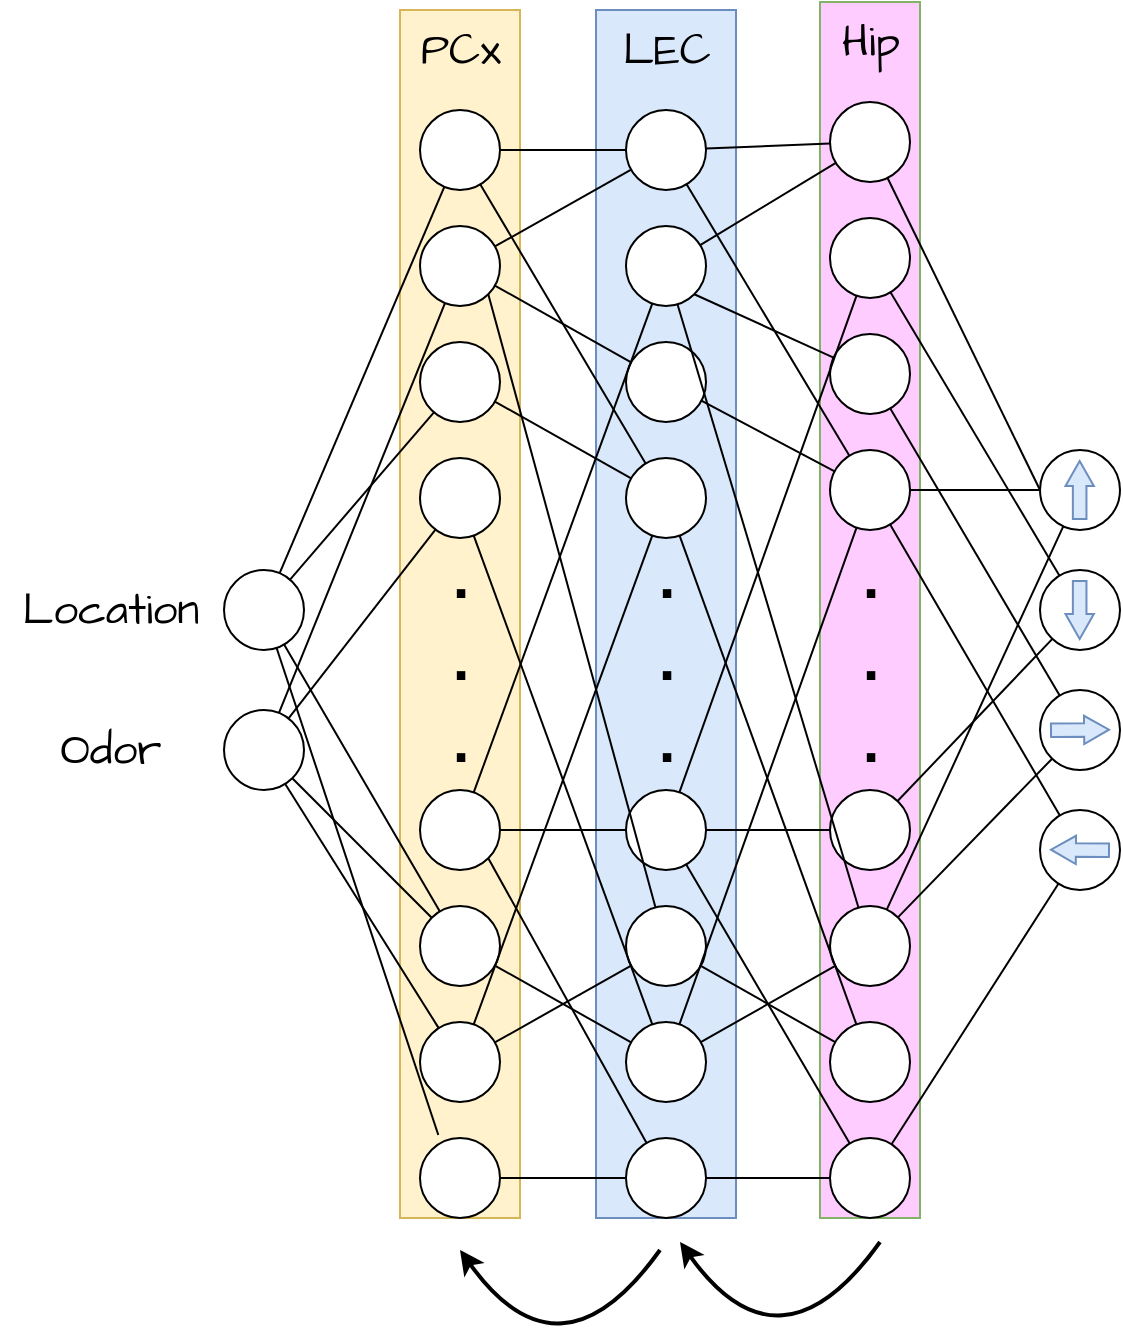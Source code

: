 <mxfile version="23.0.2" type="device" pages="2">
  <diagram name="fully-connected" id="OyYYwfIQW-hLlGzN4EIT">
    <mxGraphModel dx="1434" dy="839" grid="1" gridSize="10" guides="1" tooltips="1" connect="1" arrows="1" fold="1" page="1" pageScale="1" pageWidth="583" pageHeight="827" math="0" shadow="0">
      <root>
        <mxCell id="0" />
        <mxCell id="1" parent="0" />
        <mxCell id="1TGieU-8a1iTlZvp9suH-83" value="" style="group;fillColor=#FFCCFF;strokeColor=#82b366;" parent="1" vertex="1" connectable="0">
          <mxGeometry x="410" width="50" height="608" as="geometry" />
        </mxCell>
        <mxCell id="1TGieU-8a1iTlZvp9suH-34" value="" style="ellipse;whiteSpace=wrap;html=1;aspect=fixed;" parent="1TGieU-8a1iTlZvp9suH-83" vertex="1">
          <mxGeometry x="5" y="50" width="40" height="40" as="geometry" />
        </mxCell>
        <mxCell id="1TGieU-8a1iTlZvp9suH-35" value="" style="ellipse;whiteSpace=wrap;html=1;aspect=fixed;" parent="1TGieU-8a1iTlZvp9suH-83" vertex="1">
          <mxGeometry x="5" y="108" width="40" height="40" as="geometry" />
        </mxCell>
        <mxCell id="1TGieU-8a1iTlZvp9suH-36" value="" style="ellipse;whiteSpace=wrap;html=1;aspect=fixed;" parent="1TGieU-8a1iTlZvp9suH-83" vertex="1">
          <mxGeometry x="5" y="166" width="40" height="40" as="geometry" />
        </mxCell>
        <mxCell id="1TGieU-8a1iTlZvp9suH-37" value="" style="ellipse;whiteSpace=wrap;html=1;aspect=fixed;" parent="1TGieU-8a1iTlZvp9suH-83" vertex="1">
          <mxGeometry x="5" y="224" width="40" height="40" as="geometry" />
        </mxCell>
        <mxCell id="1TGieU-8a1iTlZvp9suH-38" value="&lt;font face=&quot;Architects Daughter&quot; data-font-src=&quot;https://fonts.googleapis.com/css?family=Architects+Daughter&quot; style=&quot;font-size: 22px;&quot;&gt;Hip&lt;/font&gt;" style="text;html=1;align=center;verticalAlign=middle;resizable=0;points=[];autosize=1;strokeColor=none;fillColor=none;fontSize=21;" parent="1TGieU-8a1iTlZvp9suH-83" vertex="1">
          <mxGeometry width="50" height="40" as="geometry" />
        </mxCell>
        <mxCell id="1TGieU-8a1iTlZvp9suH-73" value="" style="ellipse;whiteSpace=wrap;html=1;aspect=fixed;" parent="1TGieU-8a1iTlZvp9suH-83" vertex="1">
          <mxGeometry x="5" y="394" width="40" height="40" as="geometry" />
        </mxCell>
        <mxCell id="1TGieU-8a1iTlZvp9suH-74" value="" style="ellipse;whiteSpace=wrap;html=1;aspect=fixed;" parent="1TGieU-8a1iTlZvp9suH-83" vertex="1">
          <mxGeometry x="5" y="452" width="40" height="40" as="geometry" />
        </mxCell>
        <mxCell id="1TGieU-8a1iTlZvp9suH-75" value="" style="ellipse;whiteSpace=wrap;html=1;aspect=fixed;" parent="1TGieU-8a1iTlZvp9suH-83" vertex="1">
          <mxGeometry x="5" y="510" width="40" height="40" as="geometry" />
        </mxCell>
        <mxCell id="1TGieU-8a1iTlZvp9suH-76" value="" style="ellipse;whiteSpace=wrap;html=1;aspect=fixed;" parent="1TGieU-8a1iTlZvp9suH-83" vertex="1">
          <mxGeometry x="5" y="568" width="40" height="40" as="geometry" />
        </mxCell>
        <mxCell id="1TGieU-8a1iTlZvp9suH-77" value="" style="group" parent="1TGieU-8a1iTlZvp9suH-83" vertex="1" connectable="0">
          <mxGeometry x="10" y="262" width="30" height="132" as="geometry" />
        </mxCell>
        <mxCell id="1TGieU-8a1iTlZvp9suH-78" value="&lt;font style=&quot;font-size: 30px;&quot;&gt;&lt;b&gt;.&lt;/b&gt;&lt;/font&gt;" style="text;html=1;align=center;verticalAlign=middle;resizable=0;points=[];autosize=1;strokeColor=none;fillColor=none;" parent="1TGieU-8a1iTlZvp9suH-77" vertex="1">
          <mxGeometry width="30" height="50" as="geometry" />
        </mxCell>
        <mxCell id="1TGieU-8a1iTlZvp9suH-79" value="&lt;font style=&quot;font-size: 30px;&quot;&gt;&lt;b&gt;.&lt;/b&gt;&lt;/font&gt;" style="text;html=1;align=center;verticalAlign=middle;resizable=0;points=[];autosize=1;strokeColor=none;fillColor=none;" parent="1TGieU-8a1iTlZvp9suH-77" vertex="1">
          <mxGeometry y="41" width="30" height="50" as="geometry" />
        </mxCell>
        <mxCell id="1TGieU-8a1iTlZvp9suH-80" value="&lt;font style=&quot;font-size: 30px;&quot;&gt;&lt;b&gt;.&lt;/b&gt;&lt;/font&gt;" style="text;html=1;align=center;verticalAlign=middle;resizable=0;points=[];autosize=1;strokeColor=none;fillColor=none;" parent="1TGieU-8a1iTlZvp9suH-77" vertex="1">
          <mxGeometry y="82" width="30" height="50" as="geometry" />
        </mxCell>
        <mxCell id="1TGieU-8a1iTlZvp9suH-82" value="" style="group;fillColor=#dae8fc;strokeColor=#6c8ebf;" parent="1" vertex="1" connectable="0">
          <mxGeometry x="298" y="4" width="70" height="604" as="geometry" />
        </mxCell>
        <mxCell id="1TGieU-8a1iTlZvp9suH-29" value="" style="ellipse;whiteSpace=wrap;html=1;aspect=fixed;" parent="1TGieU-8a1iTlZvp9suH-82" vertex="1">
          <mxGeometry x="15" y="50" width="40" height="40" as="geometry" />
        </mxCell>
        <mxCell id="1TGieU-8a1iTlZvp9suH-30" value="" style="ellipse;whiteSpace=wrap;html=1;aspect=fixed;" parent="1TGieU-8a1iTlZvp9suH-82" vertex="1">
          <mxGeometry x="15" y="108" width="40" height="40" as="geometry" />
        </mxCell>
        <mxCell id="1TGieU-8a1iTlZvp9suH-31" value="" style="ellipse;whiteSpace=wrap;html=1;aspect=fixed;" parent="1TGieU-8a1iTlZvp9suH-82" vertex="1">
          <mxGeometry x="15" y="166" width="40" height="40" as="geometry" />
        </mxCell>
        <mxCell id="1TGieU-8a1iTlZvp9suH-32" value="" style="ellipse;whiteSpace=wrap;html=1;aspect=fixed;" parent="1TGieU-8a1iTlZvp9suH-82" vertex="1">
          <mxGeometry x="15" y="224" width="40" height="40" as="geometry" />
        </mxCell>
        <mxCell id="1TGieU-8a1iTlZvp9suH-33" value="&lt;font face=&quot;Architects Daughter&quot; data-font-src=&quot;https://fonts.googleapis.com/css?family=Architects+Daughter&quot; style=&quot;font-size: 22px;&quot;&gt;LEC&lt;/font&gt;" style="text;html=1;align=center;verticalAlign=middle;resizable=0;points=[];autosize=1;strokeColor=none;fillColor=none;fontSize=21;" parent="1TGieU-8a1iTlZvp9suH-82" vertex="1">
          <mxGeometry width="70" height="40" as="geometry" />
        </mxCell>
        <mxCell id="1TGieU-8a1iTlZvp9suH-65" value="" style="ellipse;whiteSpace=wrap;html=1;aspect=fixed;" parent="1TGieU-8a1iTlZvp9suH-82" vertex="1">
          <mxGeometry x="15" y="390" width="40" height="40" as="geometry" />
        </mxCell>
        <mxCell id="1TGieU-8a1iTlZvp9suH-66" value="" style="ellipse;whiteSpace=wrap;html=1;aspect=fixed;" parent="1TGieU-8a1iTlZvp9suH-82" vertex="1">
          <mxGeometry x="15" y="448" width="40" height="40" as="geometry" />
        </mxCell>
        <mxCell id="1TGieU-8a1iTlZvp9suH-67" value="" style="ellipse;whiteSpace=wrap;html=1;aspect=fixed;" parent="1TGieU-8a1iTlZvp9suH-82" vertex="1">
          <mxGeometry x="15" y="506" width="40" height="40" as="geometry" />
        </mxCell>
        <mxCell id="1TGieU-8a1iTlZvp9suH-68" value="" style="ellipse;whiteSpace=wrap;html=1;aspect=fixed;" parent="1TGieU-8a1iTlZvp9suH-82" vertex="1">
          <mxGeometry x="15" y="564" width="40" height="40" as="geometry" />
        </mxCell>
        <mxCell id="1TGieU-8a1iTlZvp9suH-69" value="" style="group" parent="1TGieU-8a1iTlZvp9suH-82" vertex="1" connectable="0">
          <mxGeometry x="20" y="258" width="30" height="132" as="geometry" />
        </mxCell>
        <mxCell id="1TGieU-8a1iTlZvp9suH-70" value="&lt;font style=&quot;font-size: 30px;&quot;&gt;&lt;b&gt;.&lt;/b&gt;&lt;/font&gt;" style="text;html=1;align=center;verticalAlign=middle;resizable=0;points=[];autosize=1;strokeColor=none;fillColor=none;" parent="1TGieU-8a1iTlZvp9suH-69" vertex="1">
          <mxGeometry width="30" height="50" as="geometry" />
        </mxCell>
        <mxCell id="1TGieU-8a1iTlZvp9suH-71" value="&lt;font style=&quot;font-size: 30px;&quot;&gt;&lt;b&gt;.&lt;/b&gt;&lt;/font&gt;" style="text;html=1;align=center;verticalAlign=middle;resizable=0;points=[];autosize=1;strokeColor=none;fillColor=none;" parent="1TGieU-8a1iTlZvp9suH-69" vertex="1">
          <mxGeometry y="41" width="30" height="50" as="geometry" />
        </mxCell>
        <mxCell id="1TGieU-8a1iTlZvp9suH-72" value="&lt;font style=&quot;font-size: 30px;&quot;&gt;&lt;b&gt;.&lt;/b&gt;&lt;/font&gt;" style="text;html=1;align=center;verticalAlign=middle;resizable=0;points=[];autosize=1;strokeColor=none;fillColor=none;" parent="1TGieU-8a1iTlZvp9suH-69" vertex="1">
          <mxGeometry y="82" width="30" height="50" as="geometry" />
        </mxCell>
        <mxCell id="1TGieU-8a1iTlZvp9suH-2" value="&lt;font face=&quot;Architects Daughter&quot; data-font-src=&quot;https://fonts.googleapis.com/css?family=Architects+Daughter&quot; style=&quot;font-size: 22px;&quot;&gt;Location&lt;/font&gt;" style="text;html=1;align=center;verticalAlign=middle;resizable=0;points=[];autosize=1;strokeColor=none;fillColor=none;fontSize=21;" parent="1" vertex="1">
          <mxGeometry y="284" width="110" height="40" as="geometry" />
        </mxCell>
        <mxCell id="1TGieU-8a1iTlZvp9suH-11" value="" style="ellipse;whiteSpace=wrap;html=1;aspect=fixed;" parent="1" vertex="1">
          <mxGeometry x="112" y="284" width="40" height="40" as="geometry" />
        </mxCell>
        <mxCell id="1TGieU-8a1iTlZvp9suH-23" value="&lt;font face=&quot;Architects Daughter&quot; data-font-src=&quot;https://fonts.googleapis.com/css?family=Architects+Daughter&quot; style=&quot;font-size: 22px;&quot;&gt;Odor&lt;/font&gt;" style="text;html=1;align=center;verticalAlign=middle;resizable=0;points=[];autosize=1;strokeColor=none;fillColor=none;fontSize=21;" parent="1" vertex="1">
          <mxGeometry x="20" y="354" width="70" height="40" as="geometry" />
        </mxCell>
        <mxCell id="1TGieU-8a1iTlZvp9suH-24" value="" style="ellipse;whiteSpace=wrap;html=1;aspect=fixed;" parent="1" vertex="1">
          <mxGeometry x="112" y="354" width="40" height="40" as="geometry" />
        </mxCell>
        <mxCell id="1TGieU-8a1iTlZvp9suH-81" value="" style="group;fillColor=#fff2cc;strokeColor=#d6b656;" parent="1" vertex="1" connectable="0">
          <mxGeometry x="200" y="4" width="60" height="604" as="geometry" />
        </mxCell>
        <mxCell id="1TGieU-8a1iTlZvp9suH-1" value="" style="ellipse;whiteSpace=wrap;html=1;aspect=fixed;" parent="1TGieU-8a1iTlZvp9suH-81" vertex="1">
          <mxGeometry x="10" y="50" width="40" height="40" as="geometry" />
        </mxCell>
        <mxCell id="1TGieU-8a1iTlZvp9suH-25" value="" style="ellipse;whiteSpace=wrap;html=1;aspect=fixed;" parent="1TGieU-8a1iTlZvp9suH-81" vertex="1">
          <mxGeometry x="10" y="108" width="40" height="40" as="geometry" />
        </mxCell>
        <mxCell id="1TGieU-8a1iTlZvp9suH-26" value="" style="ellipse;whiteSpace=wrap;html=1;aspect=fixed;" parent="1TGieU-8a1iTlZvp9suH-81" vertex="1">
          <mxGeometry x="10" y="166" width="40" height="40" as="geometry" />
        </mxCell>
        <mxCell id="1TGieU-8a1iTlZvp9suH-27" value="" style="ellipse;whiteSpace=wrap;html=1;aspect=fixed;" parent="1TGieU-8a1iTlZvp9suH-81" vertex="1">
          <mxGeometry x="10" y="224" width="40" height="40" as="geometry" />
        </mxCell>
        <mxCell id="1TGieU-8a1iTlZvp9suH-28" value="&lt;font face=&quot;Architects Daughter&quot; data-font-src=&quot;https://fonts.googleapis.com/css?family=Architects+Daughter&quot; style=&quot;font-size: 22px;&quot;&gt;PCx&lt;/font&gt;" style="text;html=1;align=center;verticalAlign=middle;resizable=0;points=[];autosize=1;strokeColor=none;fillColor=none;fontSize=21;" parent="1TGieU-8a1iTlZvp9suH-81" vertex="1">
          <mxGeometry width="60" height="40" as="geometry" />
        </mxCell>
        <mxCell id="1TGieU-8a1iTlZvp9suH-56" value="" style="ellipse;whiteSpace=wrap;html=1;aspect=fixed;" parent="1TGieU-8a1iTlZvp9suH-81" vertex="1">
          <mxGeometry x="10" y="390" width="40" height="40" as="geometry" />
        </mxCell>
        <mxCell id="1TGieU-8a1iTlZvp9suH-57" value="" style="ellipse;whiteSpace=wrap;html=1;aspect=fixed;" parent="1TGieU-8a1iTlZvp9suH-81" vertex="1">
          <mxGeometry x="10" y="448" width="40" height="40" as="geometry" />
        </mxCell>
        <mxCell id="1TGieU-8a1iTlZvp9suH-58" value="" style="ellipse;whiteSpace=wrap;html=1;aspect=fixed;" parent="1TGieU-8a1iTlZvp9suH-81" vertex="1">
          <mxGeometry x="10" y="506" width="40" height="40" as="geometry" />
        </mxCell>
        <mxCell id="1TGieU-8a1iTlZvp9suH-59" value="" style="ellipse;whiteSpace=wrap;html=1;aspect=fixed;" parent="1TGieU-8a1iTlZvp9suH-81" vertex="1">
          <mxGeometry x="10" y="564" width="40" height="40" as="geometry" />
        </mxCell>
        <mxCell id="1TGieU-8a1iTlZvp9suH-63" value="" style="group" parent="1TGieU-8a1iTlZvp9suH-81" vertex="1" connectable="0">
          <mxGeometry x="15" y="258" width="30" height="132" as="geometry" />
        </mxCell>
        <mxCell id="1TGieU-8a1iTlZvp9suH-60" value="&lt;font style=&quot;font-size: 30px;&quot;&gt;&lt;b&gt;.&lt;/b&gt;&lt;/font&gt;" style="text;html=1;align=center;verticalAlign=middle;resizable=0;points=[];autosize=1;strokeColor=none;fillColor=none;" parent="1TGieU-8a1iTlZvp9suH-63" vertex="1">
          <mxGeometry width="30" height="50" as="geometry" />
        </mxCell>
        <mxCell id="1TGieU-8a1iTlZvp9suH-61" value="&lt;font style=&quot;font-size: 30px;&quot;&gt;&lt;b&gt;.&lt;/b&gt;&lt;/font&gt;" style="text;html=1;align=center;verticalAlign=middle;resizable=0;points=[];autosize=1;strokeColor=none;fillColor=none;" parent="1TGieU-8a1iTlZvp9suH-63" vertex="1">
          <mxGeometry y="41" width="30" height="50" as="geometry" />
        </mxCell>
        <mxCell id="1TGieU-8a1iTlZvp9suH-62" value="&lt;font style=&quot;font-size: 30px;&quot;&gt;&lt;b&gt;.&lt;/b&gt;&lt;/font&gt;" style="text;html=1;align=center;verticalAlign=middle;resizable=0;points=[];autosize=1;strokeColor=none;fillColor=none;" parent="1TGieU-8a1iTlZvp9suH-63" vertex="1">
          <mxGeometry y="82" width="30" height="50" as="geometry" />
        </mxCell>
        <mxCell id="1TGieU-8a1iTlZvp9suH-84" value="" style="group" parent="1" vertex="1" connectable="0">
          <mxGeometry x="520" y="224" width="40" height="220" as="geometry" />
        </mxCell>
        <mxCell id="1TGieU-8a1iTlZvp9suH-49" value="" style="group" parent="1TGieU-8a1iTlZvp9suH-84" vertex="1" connectable="0">
          <mxGeometry width="40" height="40" as="geometry" />
        </mxCell>
        <mxCell id="1TGieU-8a1iTlZvp9suH-39" value="" style="ellipse;whiteSpace=wrap;html=1;aspect=fixed;" parent="1TGieU-8a1iTlZvp9suH-49" vertex="1">
          <mxGeometry width="40" height="40" as="geometry" />
        </mxCell>
        <mxCell id="1TGieU-8a1iTlZvp9suH-47" value="" style="shape=flexArrow;endArrow=classic;html=1;rounded=0;fillColor=#dae8fc;strokeColor=#6c8ebf;width=6.8;endSize=3.816;endWidth=6.383;" parent="1TGieU-8a1iTlZvp9suH-49" edge="1">
          <mxGeometry width="50" height="50" relative="1" as="geometry">
            <mxPoint x="19.83" y="35" as="sourcePoint" />
            <mxPoint x="19.83" y="5" as="targetPoint" />
          </mxGeometry>
        </mxCell>
        <mxCell id="1TGieU-8a1iTlZvp9suH-50" value="" style="group" parent="1TGieU-8a1iTlZvp9suH-84" vertex="1" connectable="0">
          <mxGeometry y="60" width="40" height="40" as="geometry" />
        </mxCell>
        <mxCell id="1TGieU-8a1iTlZvp9suH-43" value="" style="ellipse;whiteSpace=wrap;html=1;aspect=fixed;" parent="1TGieU-8a1iTlZvp9suH-50" vertex="1">
          <mxGeometry width="40" height="40" as="geometry" />
        </mxCell>
        <mxCell id="1TGieU-8a1iTlZvp9suH-48" value="" style="shape=flexArrow;endArrow=classic;html=1;rounded=0;fillColor=#dae8fc;strokeColor=#6c8ebf;width=6.8;endSize=3.816;endWidth=6.383;" parent="1TGieU-8a1iTlZvp9suH-50" edge="1">
          <mxGeometry width="50" height="50" relative="1" as="geometry">
            <mxPoint x="19.833" y="5" as="sourcePoint" />
            <mxPoint x="19.833" y="35" as="targetPoint" />
          </mxGeometry>
        </mxCell>
        <mxCell id="1TGieU-8a1iTlZvp9suH-51" value="" style="group" parent="1TGieU-8a1iTlZvp9suH-84" vertex="1" connectable="0">
          <mxGeometry y="120" width="40" height="40" as="geometry" />
        </mxCell>
        <mxCell id="1TGieU-8a1iTlZvp9suH-44" value="" style="ellipse;whiteSpace=wrap;html=1;aspect=fixed;verticalAlign=middle;" parent="1TGieU-8a1iTlZvp9suH-51" vertex="1">
          <mxGeometry width="40" height="40" as="geometry" />
        </mxCell>
        <mxCell id="1TGieU-8a1iTlZvp9suH-46" value="" style="shape=flexArrow;endArrow=classic;html=1;rounded=0;fillColor=#dae8fc;strokeColor=#6c8ebf;width=6.8;endSize=3.816;endWidth=6.383;" parent="1TGieU-8a1iTlZvp9suH-51" edge="1">
          <mxGeometry width="50" height="50" relative="1" as="geometry">
            <mxPoint x="5" y="20.14" as="sourcePoint" />
            <mxPoint x="35" y="19.85" as="targetPoint" />
          </mxGeometry>
        </mxCell>
        <mxCell id="1TGieU-8a1iTlZvp9suH-55" value="" style="group" parent="1TGieU-8a1iTlZvp9suH-84" vertex="1" connectable="0">
          <mxGeometry y="180" width="40" height="40" as="geometry" />
        </mxCell>
        <mxCell id="1TGieU-8a1iTlZvp9suH-53" value="" style="ellipse;whiteSpace=wrap;html=1;aspect=fixed;verticalAlign=middle;" parent="1TGieU-8a1iTlZvp9suH-55" vertex="1">
          <mxGeometry width="40" height="40" as="geometry" />
        </mxCell>
        <mxCell id="1TGieU-8a1iTlZvp9suH-54" value="" style="shape=flexArrow;endArrow=classic;html=1;rounded=0;fillColor=#dae8fc;strokeColor=#6c8ebf;width=6.8;endSize=3.816;endWidth=6.383;" parent="1TGieU-8a1iTlZvp9suH-55" edge="1">
          <mxGeometry width="50" height="50" relative="1" as="geometry">
            <mxPoint x="35" y="20.14" as="sourcePoint" />
            <mxPoint x="5" y="19.85" as="targetPoint" />
          </mxGeometry>
        </mxCell>
        <mxCell id="1TGieU-8a1iTlZvp9suH-85" value="" style="curved=1;endArrow=classic;html=1;rounded=0;strokeWidth=2;" parent="1" edge="1">
          <mxGeometry width="50" height="50" relative="1" as="geometry">
            <mxPoint x="330" y="624" as="sourcePoint" />
            <mxPoint x="230" y="624" as="targetPoint" />
            <Array as="points">
              <mxPoint x="280" y="694" />
            </Array>
          </mxGeometry>
        </mxCell>
        <mxCell id="1TGieU-8a1iTlZvp9suH-87" value="" style="curved=1;endArrow=classic;html=1;rounded=0;strokeWidth=2;" parent="1" edge="1">
          <mxGeometry width="50" height="50" relative="1" as="geometry">
            <mxPoint x="440" y="620" as="sourcePoint" />
            <mxPoint x="340" y="620" as="targetPoint" />
            <Array as="points">
              <mxPoint x="390" y="690" />
            </Array>
          </mxGeometry>
        </mxCell>
        <mxCell id="FMHQTuZgahPFCYDuFRO8-1" value="" style="endArrow=none;html=1;rounded=0;" parent="1" source="1TGieU-8a1iTlZvp9suH-11" target="1TGieU-8a1iTlZvp9suH-1" edge="1">
          <mxGeometry width="50" height="50" relative="1" as="geometry">
            <mxPoint x="480" y="410" as="sourcePoint" />
            <mxPoint x="530" y="360" as="targetPoint" />
          </mxGeometry>
        </mxCell>
        <mxCell id="FMHQTuZgahPFCYDuFRO8-2" value="" style="endArrow=none;html=1;rounded=0;" parent="1" source="1TGieU-8a1iTlZvp9suH-11" target="1TGieU-8a1iTlZvp9suH-26" edge="1">
          <mxGeometry width="50" height="50" relative="1" as="geometry">
            <mxPoint x="150" y="296" as="sourcePoint" />
            <mxPoint x="232" y="102" as="targetPoint" />
          </mxGeometry>
        </mxCell>
        <mxCell id="FMHQTuZgahPFCYDuFRO8-3" value="" style="endArrow=none;html=1;rounded=0;" parent="1" source="1TGieU-8a1iTlZvp9suH-11" target="1TGieU-8a1iTlZvp9suH-57" edge="1">
          <mxGeometry width="50" height="50" relative="1" as="geometry">
            <mxPoint x="155" y="299" as="sourcePoint" />
            <mxPoint x="227" y="215" as="targetPoint" />
          </mxGeometry>
        </mxCell>
        <mxCell id="FMHQTuZgahPFCYDuFRO8-4" value="" style="endArrow=none;html=1;rounded=0;entryX=0.229;entryY=-0.038;entryDx=0;entryDy=0;entryPerimeter=0;" parent="1" source="1TGieU-8a1iTlZvp9suH-11" target="1TGieU-8a1iTlZvp9suH-59" edge="1">
          <mxGeometry width="50" height="50" relative="1" as="geometry">
            <mxPoint x="152" y="331" as="sourcePoint" />
            <mxPoint x="230" y="465" as="targetPoint" />
          </mxGeometry>
        </mxCell>
        <mxCell id="FMHQTuZgahPFCYDuFRO8-5" value="" style="endArrow=none;html=1;rounded=0;" parent="1" source="1TGieU-8a1iTlZvp9suH-24" target="1TGieU-8a1iTlZvp9suH-58" edge="1">
          <mxGeometry width="50" height="50" relative="1" as="geometry">
            <mxPoint x="148" y="333" as="sourcePoint" />
            <mxPoint x="229" y="576" as="targetPoint" />
          </mxGeometry>
        </mxCell>
        <mxCell id="FMHQTuZgahPFCYDuFRO8-6" value="" style="endArrow=none;html=1;rounded=0;" parent="1" source="1TGieU-8a1iTlZvp9suH-24" target="1TGieU-8a1iTlZvp9suH-57" edge="1">
          <mxGeometry width="50" height="50" relative="1" as="geometry">
            <mxPoint x="153" y="401" as="sourcePoint" />
            <mxPoint x="229" y="523" as="targetPoint" />
          </mxGeometry>
        </mxCell>
        <mxCell id="FMHQTuZgahPFCYDuFRO8-7" value="" style="endArrow=none;html=1;rounded=0;" parent="1" source="1TGieU-8a1iTlZvp9suH-24" target="1TGieU-8a1iTlZvp9suH-27" edge="1">
          <mxGeometry width="50" height="50" relative="1" as="geometry">
            <mxPoint x="156" y="398" as="sourcePoint" />
            <mxPoint x="226" y="468" as="targetPoint" />
          </mxGeometry>
        </mxCell>
        <mxCell id="FMHQTuZgahPFCYDuFRO8-8" value="" style="endArrow=none;html=1;rounded=0;" parent="1" source="1TGieU-8a1iTlZvp9suH-24" target="1TGieU-8a1iTlZvp9suH-25" edge="1">
          <mxGeometry width="50" height="50" relative="1" as="geometry">
            <mxPoint x="154" y="368" as="sourcePoint" />
            <mxPoint x="228" y="274" as="targetPoint" />
          </mxGeometry>
        </mxCell>
        <mxCell id="FMHQTuZgahPFCYDuFRO8-9" value="" style="endArrow=none;html=1;rounded=0;" parent="1" source="1TGieU-8a1iTlZvp9suH-1" target="1TGieU-8a1iTlZvp9suH-29" edge="1">
          <mxGeometry width="50" height="50" relative="1" as="geometry">
            <mxPoint x="149" y="365" as="sourcePoint" />
            <mxPoint x="232" y="161" as="targetPoint" />
          </mxGeometry>
        </mxCell>
        <mxCell id="FMHQTuZgahPFCYDuFRO8-10" value="" style="endArrow=none;html=1;rounded=0;" parent="1" source="1TGieU-8a1iTlZvp9suH-1" target="1TGieU-8a1iTlZvp9suH-32" edge="1">
          <mxGeometry width="50" height="50" relative="1" as="geometry">
            <mxPoint x="260" y="84" as="sourcePoint" />
            <mxPoint x="323" y="84" as="targetPoint" />
          </mxGeometry>
        </mxCell>
        <mxCell id="FMHQTuZgahPFCYDuFRO8-11" value="" style="endArrow=none;html=1;rounded=0;" parent="1" source="1TGieU-8a1iTlZvp9suH-25" target="1TGieU-8a1iTlZvp9suH-31" edge="1">
          <mxGeometry width="50" height="50" relative="1" as="geometry">
            <mxPoint x="250" y="101" as="sourcePoint" />
            <mxPoint x="333" y="241" as="targetPoint" />
          </mxGeometry>
        </mxCell>
        <mxCell id="FMHQTuZgahPFCYDuFRO8-12" value="" style="endArrow=none;html=1;rounded=0;" parent="1" source="1TGieU-8a1iTlZvp9suH-25" target="1TGieU-8a1iTlZvp9suH-29" edge="1">
          <mxGeometry width="50" height="50" relative="1" as="geometry">
            <mxPoint x="257" y="152" as="sourcePoint" />
            <mxPoint x="326" y="190" as="targetPoint" />
          </mxGeometry>
        </mxCell>
        <mxCell id="FMHQTuZgahPFCYDuFRO8-13" value="" style="endArrow=none;html=1;rounded=0;" parent="1" source="1TGieU-8a1iTlZvp9suH-56" target="1TGieU-8a1iTlZvp9suH-30" edge="1">
          <mxGeometry width="50" height="50" relative="1" as="geometry">
            <mxPoint x="257" y="132" as="sourcePoint" />
            <mxPoint x="326" y="94" as="targetPoint" />
          </mxGeometry>
        </mxCell>
        <mxCell id="FMHQTuZgahPFCYDuFRO8-14" value="" style="endArrow=none;html=1;rounded=0;" parent="1" source="1TGieU-8a1iTlZvp9suH-56" target="1TGieU-8a1iTlZvp9suH-65" edge="1">
          <mxGeometry width="50" height="50" relative="1" as="geometry">
            <mxPoint x="247" y="405" as="sourcePoint" />
            <mxPoint x="336" y="161" as="targetPoint" />
          </mxGeometry>
        </mxCell>
        <mxCell id="FMHQTuZgahPFCYDuFRO8-15" value="" style="endArrow=none;html=1;rounded=0;exitX=1;exitY=1;exitDx=0;exitDy=0;" parent="1" source="1TGieU-8a1iTlZvp9suH-56" target="1TGieU-8a1iTlZvp9suH-68" edge="1">
          <mxGeometry width="50" height="50" relative="1" as="geometry">
            <mxPoint x="260" y="424" as="sourcePoint" />
            <mxPoint x="323" y="424" as="targetPoint" />
          </mxGeometry>
        </mxCell>
        <mxCell id="FMHQTuZgahPFCYDuFRO8-16" value="" style="endArrow=none;html=1;rounded=0;" parent="1" source="1TGieU-8a1iTlZvp9suH-59" target="1TGieU-8a1iTlZvp9suH-68" edge="1">
          <mxGeometry width="50" height="50" relative="1" as="geometry">
            <mxPoint x="254" y="438" as="sourcePoint" />
            <mxPoint x="333" y="581" as="targetPoint" />
          </mxGeometry>
        </mxCell>
        <mxCell id="FMHQTuZgahPFCYDuFRO8-17" value="" style="endArrow=none;html=1;rounded=0;" parent="1" source="1TGieU-8a1iTlZvp9suH-58" target="1TGieU-8a1iTlZvp9suH-66" edge="1">
          <mxGeometry width="50" height="50" relative="1" as="geometry">
            <mxPoint x="260" y="598" as="sourcePoint" />
            <mxPoint x="323" y="598" as="targetPoint" />
          </mxGeometry>
        </mxCell>
        <mxCell id="FMHQTuZgahPFCYDuFRO8-18" value="" style="endArrow=none;html=1;rounded=0;" parent="1" source="1TGieU-8a1iTlZvp9suH-57" target="1TGieU-8a1iTlZvp9suH-67" edge="1">
          <mxGeometry width="50" height="50" relative="1" as="geometry">
            <mxPoint x="257" y="530" as="sourcePoint" />
            <mxPoint x="326" y="492" as="targetPoint" />
          </mxGeometry>
        </mxCell>
        <mxCell id="FMHQTuZgahPFCYDuFRO8-20" value="" style="endArrow=none;html=1;rounded=0;" parent="1" source="1TGieU-8a1iTlZvp9suH-58" target="1TGieU-8a1iTlZvp9suH-32" edge="1">
          <mxGeometry width="50" height="50" relative="1" as="geometry">
            <mxPoint x="257" y="492" as="sourcePoint" />
            <mxPoint x="326" y="530" as="targetPoint" />
          </mxGeometry>
        </mxCell>
        <mxCell id="FMHQTuZgahPFCYDuFRO8-21" value="" style="endArrow=none;html=1;rounded=0;exitX=1;exitY=1;exitDx=0;exitDy=0;" parent="1" source="1TGieU-8a1iTlZvp9suH-25" target="1TGieU-8a1iTlZvp9suH-66" edge="1">
          <mxGeometry width="50" height="50" relative="1" as="geometry">
            <mxPoint x="247" y="521" as="sourcePoint" />
            <mxPoint x="336" y="277" as="targetPoint" />
          </mxGeometry>
        </mxCell>
        <mxCell id="FMHQTuZgahPFCYDuFRO8-22" value="" style="endArrow=none;html=1;rounded=0;" parent="1" source="1TGieU-8a1iTlZvp9suH-27" target="1TGieU-8a1iTlZvp9suH-67" edge="1">
          <mxGeometry width="50" height="50" relative="1" as="geometry">
            <mxPoint x="254" y="156" as="sourcePoint" />
            <mxPoint x="338" y="463" as="targetPoint" />
          </mxGeometry>
        </mxCell>
        <mxCell id="FMHQTuZgahPFCYDuFRO8-23" value="" style="endArrow=none;html=1;rounded=0;" parent="1" source="1TGieU-8a1iTlZvp9suH-26" target="1TGieU-8a1iTlZvp9suH-32" edge="1">
          <mxGeometry width="50" height="50" relative="1" as="geometry">
            <mxPoint x="254" y="156" as="sourcePoint" />
            <mxPoint x="338" y="463" as="targetPoint" />
          </mxGeometry>
        </mxCell>
        <mxCell id="FMHQTuZgahPFCYDuFRO8-31" value="" style="endArrow=none;html=1;rounded=0;" parent="1" source="1TGieU-8a1iTlZvp9suH-68" target="1TGieU-8a1iTlZvp9suH-76" edge="1">
          <mxGeometry width="50" height="50" relative="1" as="geometry">
            <mxPoint x="353" y="598" as="sourcePoint" />
            <mxPoint x="416" y="598" as="targetPoint" />
          </mxGeometry>
        </mxCell>
        <mxCell id="FMHQTuZgahPFCYDuFRO8-30" value="" style="endArrow=none;html=1;rounded=0;" parent="1" source="1TGieU-8a1iTlZvp9suH-65" target="1TGieU-8a1iTlZvp9suH-76" edge="1">
          <mxGeometry width="50" height="50" relative="1" as="geometry">
            <mxPoint x="347" y="438" as="sourcePoint" />
            <mxPoint x="426" y="581" as="targetPoint" />
          </mxGeometry>
        </mxCell>
        <mxCell id="FMHQTuZgahPFCYDuFRO8-32" value="" style="endArrow=none;html=1;rounded=0;" parent="1" source="1TGieU-8a1iTlZvp9suH-67" target="1TGieU-8a1iTlZvp9suH-74" edge="1">
          <mxGeometry width="50" height="50" relative="1" as="geometry">
            <mxPoint x="350" y="530" as="sourcePoint" />
            <mxPoint x="419" y="492" as="targetPoint" />
          </mxGeometry>
        </mxCell>
        <mxCell id="FMHQTuZgahPFCYDuFRO8-33" value="" style="endArrow=none;html=1;rounded=0;" parent="1" source="1TGieU-8a1iTlZvp9suH-66" target="1TGieU-8a1iTlZvp9suH-75" edge="1">
          <mxGeometry width="50" height="50" relative="1" as="geometry">
            <mxPoint x="350" y="492" as="sourcePoint" />
            <mxPoint x="419" y="530" as="targetPoint" />
          </mxGeometry>
        </mxCell>
        <mxCell id="FMHQTuZgahPFCYDuFRO8-34" value="" style="endArrow=none;html=1;rounded=0;" parent="1" source="1TGieU-8a1iTlZvp9suH-67" target="1TGieU-8a1iTlZvp9suH-37" edge="1">
          <mxGeometry width="50" height="50" relative="1" as="geometry">
            <mxPoint x="340" y="521" as="sourcePoint" />
            <mxPoint x="429" y="277" as="targetPoint" />
          </mxGeometry>
        </mxCell>
        <mxCell id="FMHQTuZgahPFCYDuFRO8-29" value="" style="endArrow=none;html=1;rounded=0;" parent="1" source="1TGieU-8a1iTlZvp9suH-65" target="1TGieU-8a1iTlZvp9suH-73" edge="1">
          <mxGeometry width="50" height="50" relative="1" as="geometry">
            <mxPoint x="353" y="424" as="sourcePoint" />
            <mxPoint x="416" y="424" as="targetPoint" />
          </mxGeometry>
        </mxCell>
        <mxCell id="FMHQTuZgahPFCYDuFRO8-28" value="" style="endArrow=none;html=1;rounded=0;" parent="1" source="1TGieU-8a1iTlZvp9suH-65" target="1TGieU-8a1iTlZvp9suH-35" edge="1">
          <mxGeometry width="50" height="50" relative="1" as="geometry">
            <mxPoint x="340" y="405" as="sourcePoint" />
            <mxPoint x="429" y="161" as="targetPoint" />
          </mxGeometry>
        </mxCell>
        <mxCell id="FMHQTuZgahPFCYDuFRO8-36" value="" style="endArrow=none;html=1;rounded=0;" parent="1" source="1TGieU-8a1iTlZvp9suH-32" target="1TGieU-8a1iTlZvp9suH-75" edge="1">
          <mxGeometry width="50" height="50" relative="1" as="geometry">
            <mxPoint x="340" y="277" as="sourcePoint" />
            <mxPoint x="429" y="521" as="targetPoint" />
          </mxGeometry>
        </mxCell>
        <mxCell id="FMHQTuZgahPFCYDuFRO8-37" value="" style="endArrow=none;html=1;rounded=0;" parent="1" source="1TGieU-8a1iTlZvp9suH-31" target="1TGieU-8a1iTlZvp9suH-37" edge="1">
          <mxGeometry width="50" height="50" relative="1" as="geometry">
            <mxPoint x="350" y="210" as="sourcePoint" />
            <mxPoint x="419" y="248" as="targetPoint" />
          </mxGeometry>
        </mxCell>
        <mxCell id="FMHQTuZgahPFCYDuFRO8-25" value="" style="endArrow=none;html=1;rounded=0;" parent="1" source="1TGieU-8a1iTlZvp9suH-29" target="1TGieU-8a1iTlZvp9suH-37" edge="1">
          <mxGeometry width="50" height="50" relative="1" as="geometry">
            <mxPoint x="343" y="101" as="sourcePoint" />
            <mxPoint x="426" y="241" as="targetPoint" />
          </mxGeometry>
        </mxCell>
        <mxCell id="FMHQTuZgahPFCYDuFRO8-27" value="" style="endArrow=none;html=1;rounded=0;" parent="1" source="1TGieU-8a1iTlZvp9suH-30" target="1TGieU-8a1iTlZvp9suH-34" edge="1">
          <mxGeometry width="50" height="50" relative="1" as="geometry">
            <mxPoint x="350" y="132" as="sourcePoint" />
            <mxPoint x="419" y="94" as="targetPoint" />
          </mxGeometry>
        </mxCell>
        <mxCell id="FMHQTuZgahPFCYDuFRO8-24" value="" style="endArrow=none;html=1;rounded=0;" parent="1" source="1TGieU-8a1iTlZvp9suH-29" target="1TGieU-8a1iTlZvp9suH-34" edge="1">
          <mxGeometry width="50" height="50" relative="1" as="geometry">
            <mxPoint x="353" y="84" as="sourcePoint" />
            <mxPoint x="416" y="84" as="targetPoint" />
          </mxGeometry>
        </mxCell>
        <mxCell id="FMHQTuZgahPFCYDuFRO8-26" value="" style="endArrow=none;html=1;rounded=0;exitX=1;exitY=1;exitDx=0;exitDy=0;" parent="1" source="1TGieU-8a1iTlZvp9suH-30" target="1TGieU-8a1iTlZvp9suH-36" edge="1">
          <mxGeometry width="50" height="50" relative="1" as="geometry">
            <mxPoint x="350" y="152" as="sourcePoint" />
            <mxPoint x="419" y="190" as="targetPoint" />
          </mxGeometry>
        </mxCell>
        <mxCell id="FMHQTuZgahPFCYDuFRO8-35" value="" style="endArrow=none;html=1;rounded=0;" parent="1" source="1TGieU-8a1iTlZvp9suH-30" target="1TGieU-8a1iTlZvp9suH-74" edge="1">
          <mxGeometry width="50" height="50" relative="1" as="geometry">
            <mxPoint x="347" y="156" as="sourcePoint" />
            <mxPoint x="431" y="463" as="targetPoint" />
          </mxGeometry>
        </mxCell>
        <mxCell id="FMHQTuZgahPFCYDuFRO8-41" value="" style="endArrow=none;html=1;rounded=0;entryX=0;entryY=0.5;entryDx=0;entryDy=0;" parent="1" source="1TGieU-8a1iTlZvp9suH-34" target="1TGieU-8a1iTlZvp9suH-39" edge="1">
          <mxGeometry width="50" height="50" relative="1" as="geometry">
            <mxPoint x="360" y="132" as="sourcePoint" />
            <mxPoint x="428" y="90" as="targetPoint" />
          </mxGeometry>
        </mxCell>
        <mxCell id="FMHQTuZgahPFCYDuFRO8-42" value="" style="endArrow=none;html=1;rounded=0;" parent="1" source="1TGieU-8a1iTlZvp9suH-37" target="1TGieU-8a1iTlZvp9suH-53" edge="1">
          <mxGeometry width="50" height="50" relative="1" as="geometry">
            <mxPoint x="454" y="98" as="sourcePoint" />
            <mxPoint x="530" y="254" as="targetPoint" />
          </mxGeometry>
        </mxCell>
        <mxCell id="FMHQTuZgahPFCYDuFRO8-43" value="" style="endArrow=none;html=1;rounded=0;" parent="1" source="1TGieU-8a1iTlZvp9suH-76" target="1TGieU-8a1iTlZvp9suH-53" edge="1">
          <mxGeometry width="50" height="50" relative="1" as="geometry">
            <mxPoint x="455" y="271" as="sourcePoint" />
            <mxPoint x="540" y="417" as="targetPoint" />
          </mxGeometry>
        </mxCell>
        <mxCell id="FMHQTuZgahPFCYDuFRO8-44" value="" style="endArrow=none;html=1;rounded=0;" parent="1" source="1TGieU-8a1iTlZvp9suH-73" target="1TGieU-8a1iTlZvp9suH-43" edge="1">
          <mxGeometry width="50" height="50" relative="1" as="geometry">
            <mxPoint x="456" y="581" as="sourcePoint" />
            <mxPoint x="539" y="451" as="targetPoint" />
          </mxGeometry>
        </mxCell>
        <mxCell id="FMHQTuZgahPFCYDuFRO8-45" value="" style="endArrow=none;html=1;rounded=0;" parent="1" source="1TGieU-8a1iTlZvp9suH-74" target="1TGieU-8a1iTlZvp9suH-39" edge="1">
          <mxGeometry width="50" height="50" relative="1" as="geometry">
            <mxPoint x="459" y="410" as="sourcePoint" />
            <mxPoint x="536" y="328" as="targetPoint" />
          </mxGeometry>
        </mxCell>
        <mxCell id="FMHQTuZgahPFCYDuFRO8-47" value="" style="endArrow=none;html=1;rounded=0;" parent="1" source="1TGieU-8a1iTlZvp9suH-36" target="1TGieU-8a1iTlZvp9suH-44" edge="1">
          <mxGeometry width="50" height="50" relative="1" as="geometry">
            <mxPoint x="454" y="98" as="sourcePoint" />
            <mxPoint x="530" y="254" as="targetPoint" />
          </mxGeometry>
        </mxCell>
        <mxCell id="FMHQTuZgahPFCYDuFRO8-48" value="" style="endArrow=none;html=1;rounded=0;" parent="1" source="1TGieU-8a1iTlZvp9suH-35" target="1TGieU-8a1iTlZvp9suH-43" edge="1">
          <mxGeometry width="50" height="50" relative="1" as="geometry">
            <mxPoint x="455" y="213" as="sourcePoint" />
            <mxPoint x="540" y="357" as="targetPoint" />
          </mxGeometry>
        </mxCell>
        <mxCell id="FMHQTuZgahPFCYDuFRO8-49" value="" style="endArrow=none;html=1;rounded=0;" parent="1" source="1TGieU-8a1iTlZvp9suH-74" target="1TGieU-8a1iTlZvp9suH-44" edge="1">
          <mxGeometry width="50" height="50" relative="1" as="geometry">
            <mxPoint x="459" y="410" as="sourcePoint" />
            <mxPoint x="536" y="328" as="targetPoint" />
          </mxGeometry>
        </mxCell>
        <mxCell id="FMHQTuZgahPFCYDuFRO8-50" value="" style="endArrow=none;html=1;rounded=0;" parent="1" source="1TGieU-8a1iTlZvp9suH-37" target="1TGieU-8a1iTlZvp9suH-39" edge="1">
          <mxGeometry width="50" height="50" relative="1" as="geometry">
            <mxPoint x="455" y="271" as="sourcePoint" />
            <mxPoint x="540" y="417" as="targetPoint" />
          </mxGeometry>
        </mxCell>
      </root>
    </mxGraphModel>
  </diagram>
  <diagram name="split-feedback" id="BdTqkZql8zA4smZLPKyu">
    <mxGraphModel dx="1434" dy="839" grid="1" gridSize="10" guides="1" tooltips="1" connect="1" arrows="1" fold="1" page="1" pageScale="1" pageWidth="583" pageHeight="827" math="0" shadow="0">
      <root>
        <mxCell id="t6jlalmLybLtRW--mZOW-0" />
        <mxCell id="t6jlalmLybLtRW--mZOW-1" parent="t6jlalmLybLtRW--mZOW-0" />
        <mxCell id="qXPC0ymmBc8wo0Yxa-dH-42" value="" style="group;fillColor=#fff2cc;strokeColor=#d6b656;" parent="t6jlalmLybLtRW--mZOW-1" vertex="1" connectable="0">
          <mxGeometry x="200" y="4" width="60" height="604" as="geometry" />
        </mxCell>
        <mxCell id="t6jlalmLybLtRW--mZOW-7" value="" style="ellipse;whiteSpace=wrap;html=1;aspect=fixed;" parent="qXPC0ymmBc8wo0Yxa-dH-42" vertex="1">
          <mxGeometry x="10" y="50" width="40" height="40" as="geometry" />
        </mxCell>
        <mxCell id="t6jlalmLybLtRW--mZOW-8" value="" style="ellipse;whiteSpace=wrap;html=1;aspect=fixed;" parent="qXPC0ymmBc8wo0Yxa-dH-42" vertex="1">
          <mxGeometry x="10" y="107" width="40" height="40" as="geometry" />
        </mxCell>
        <mxCell id="t6jlalmLybLtRW--mZOW-9" value="" style="ellipse;whiteSpace=wrap;html=1;aspect=fixed;" parent="qXPC0ymmBc8wo0Yxa-dH-42" vertex="1">
          <mxGeometry x="10" y="164" width="40" height="40" as="geometry" />
        </mxCell>
        <mxCell id="t6jlalmLybLtRW--mZOW-10" value="" style="ellipse;whiteSpace=wrap;html=1;aspect=fixed;" parent="qXPC0ymmBc8wo0Yxa-dH-42" vertex="1">
          <mxGeometry x="10" y="221" width="40" height="40" as="geometry" />
        </mxCell>
        <mxCell id="t6jlalmLybLtRW--mZOW-11" value="&lt;font face=&quot;Architects Daughter&quot; data-font-src=&quot;https://fonts.googleapis.com/css?family=Architects+Daughter&quot; style=&quot;font-size: 22px;&quot;&gt;PCx&lt;/font&gt;" style="text;html=1;align=center;verticalAlign=middle;resizable=0;points=[];autosize=1;strokeColor=none;fillColor=none;fontSize=21;" parent="qXPC0ymmBc8wo0Yxa-dH-42" vertex="1">
          <mxGeometry width="60" height="40" as="geometry" />
        </mxCell>
        <mxCell id="t6jlalmLybLtRW--mZOW-12" value="" style="ellipse;whiteSpace=wrap;html=1;aspect=fixed;" parent="qXPC0ymmBc8wo0Yxa-dH-42" vertex="1">
          <mxGeometry x="10" y="393" width="40" height="40" as="geometry" />
        </mxCell>
        <mxCell id="t6jlalmLybLtRW--mZOW-13" value="" style="ellipse;whiteSpace=wrap;html=1;aspect=fixed;" parent="qXPC0ymmBc8wo0Yxa-dH-42" vertex="1">
          <mxGeometry x="10" y="450" width="40" height="40" as="geometry" />
        </mxCell>
        <mxCell id="t6jlalmLybLtRW--mZOW-14" value="" style="ellipse;whiteSpace=wrap;html=1;aspect=fixed;" parent="qXPC0ymmBc8wo0Yxa-dH-42" vertex="1">
          <mxGeometry x="10" y="507" width="40" height="40" as="geometry" />
        </mxCell>
        <mxCell id="t6jlalmLybLtRW--mZOW-15" value="" style="ellipse;whiteSpace=wrap;html=1;aspect=fixed;" parent="qXPC0ymmBc8wo0Yxa-dH-42" vertex="1">
          <mxGeometry x="10" y="564" width="40" height="40" as="geometry" />
        </mxCell>
        <mxCell id="qXPC0ymmBc8wo0Yxa-dH-17" value="" style="ellipse;whiteSpace=wrap;html=1;aspect=fixed;" parent="qXPC0ymmBc8wo0Yxa-dH-42" vertex="1">
          <mxGeometry x="10" y="278" width="40" height="40" as="geometry" />
        </mxCell>
        <mxCell id="qXPC0ymmBc8wo0Yxa-dH-18" value="" style="ellipse;whiteSpace=wrap;html=1;aspect=fixed;" parent="qXPC0ymmBc8wo0Yxa-dH-42" vertex="1">
          <mxGeometry x="10" y="336" width="40" height="40" as="geometry" />
        </mxCell>
        <mxCell id="t6jlalmLybLtRW--mZOW-2" value="&lt;font face=&quot;Architects Daughter&quot; data-font-src=&quot;https://fonts.googleapis.com/css?family=Architects+Daughter&quot; style=&quot;font-size: 22px;&quot;&gt;Location&lt;/font&gt;" style="text;html=1;align=center;verticalAlign=middle;resizable=0;points=[];autosize=1;strokeColor=none;fillColor=none;fontSize=21;" parent="t6jlalmLybLtRW--mZOW-1" vertex="1">
          <mxGeometry y="284" width="110" height="40" as="geometry" />
        </mxCell>
        <mxCell id="t6jlalmLybLtRW--mZOW-3" value="" style="ellipse;whiteSpace=wrap;html=1;aspect=fixed;" parent="t6jlalmLybLtRW--mZOW-1" vertex="1">
          <mxGeometry x="112" y="284" width="40" height="40" as="geometry" />
        </mxCell>
        <mxCell id="t6jlalmLybLtRW--mZOW-4" value="&lt;font face=&quot;Architects Daughter&quot; data-font-src=&quot;https://fonts.googleapis.com/css?family=Architects+Daughter&quot; style=&quot;font-size: 22px;&quot;&gt;Odor&lt;/font&gt;" style="text;html=1;align=center;verticalAlign=middle;resizable=0;points=[];autosize=1;strokeColor=none;fillColor=none;fontSize=21;" parent="t6jlalmLybLtRW--mZOW-1" vertex="1">
          <mxGeometry x="20" y="354" width="70" height="40" as="geometry" />
        </mxCell>
        <mxCell id="t6jlalmLybLtRW--mZOW-5" value="" style="ellipse;whiteSpace=wrap;html=1;aspect=fixed;" parent="t6jlalmLybLtRW--mZOW-1" vertex="1">
          <mxGeometry x="112" y="354" width="40" height="40" as="geometry" />
        </mxCell>
        <mxCell id="t6jlalmLybLtRW--mZOW-48" value="" style="group" parent="t6jlalmLybLtRW--mZOW-1" vertex="1" connectable="0">
          <mxGeometry x="520" y="224" width="40" height="220" as="geometry" />
        </mxCell>
        <mxCell id="t6jlalmLybLtRW--mZOW-49" value="" style="group" parent="t6jlalmLybLtRW--mZOW-48" vertex="1" connectable="0">
          <mxGeometry width="40" height="40" as="geometry" />
        </mxCell>
        <mxCell id="t6jlalmLybLtRW--mZOW-50" value="" style="ellipse;whiteSpace=wrap;html=1;aspect=fixed;" parent="t6jlalmLybLtRW--mZOW-49" vertex="1">
          <mxGeometry width="40" height="40" as="geometry" />
        </mxCell>
        <mxCell id="t6jlalmLybLtRW--mZOW-51" value="" style="shape=flexArrow;endArrow=classic;html=1;rounded=0;fillColor=#dae8fc;strokeColor=#6c8ebf;width=6.8;endSize=3.816;endWidth=6.383;" parent="t6jlalmLybLtRW--mZOW-49" edge="1">
          <mxGeometry width="50" height="50" relative="1" as="geometry">
            <mxPoint x="19.83" y="35" as="sourcePoint" />
            <mxPoint x="19.83" y="5" as="targetPoint" />
          </mxGeometry>
        </mxCell>
        <mxCell id="t6jlalmLybLtRW--mZOW-52" value="" style="group" parent="t6jlalmLybLtRW--mZOW-48" vertex="1" connectable="0">
          <mxGeometry y="60" width="40" height="40" as="geometry" />
        </mxCell>
        <mxCell id="t6jlalmLybLtRW--mZOW-53" value="" style="ellipse;whiteSpace=wrap;html=1;aspect=fixed;" parent="t6jlalmLybLtRW--mZOW-52" vertex="1">
          <mxGeometry width="40" height="40" as="geometry" />
        </mxCell>
        <mxCell id="t6jlalmLybLtRW--mZOW-54" value="" style="shape=flexArrow;endArrow=classic;html=1;rounded=0;fillColor=#dae8fc;strokeColor=#6c8ebf;width=6.8;endSize=3.816;endWidth=6.383;" parent="t6jlalmLybLtRW--mZOW-52" edge="1">
          <mxGeometry width="50" height="50" relative="1" as="geometry">
            <mxPoint x="19.833" y="5" as="sourcePoint" />
            <mxPoint x="19.833" y="35" as="targetPoint" />
          </mxGeometry>
        </mxCell>
        <mxCell id="t6jlalmLybLtRW--mZOW-55" value="" style="group" parent="t6jlalmLybLtRW--mZOW-48" vertex="1" connectable="0">
          <mxGeometry y="120" width="40" height="40" as="geometry" />
        </mxCell>
        <mxCell id="t6jlalmLybLtRW--mZOW-56" value="" style="ellipse;whiteSpace=wrap;html=1;aspect=fixed;verticalAlign=middle;" parent="t6jlalmLybLtRW--mZOW-55" vertex="1">
          <mxGeometry width="40" height="40" as="geometry" />
        </mxCell>
        <mxCell id="t6jlalmLybLtRW--mZOW-57" value="" style="shape=flexArrow;endArrow=classic;html=1;rounded=0;fillColor=#dae8fc;strokeColor=#6c8ebf;width=6.8;endSize=3.816;endWidth=6.383;" parent="t6jlalmLybLtRW--mZOW-55" edge="1">
          <mxGeometry width="50" height="50" relative="1" as="geometry">
            <mxPoint x="5" y="20.14" as="sourcePoint" />
            <mxPoint x="35" y="19.85" as="targetPoint" />
          </mxGeometry>
        </mxCell>
        <mxCell id="t6jlalmLybLtRW--mZOW-58" value="" style="group" parent="t6jlalmLybLtRW--mZOW-48" vertex="1" connectable="0">
          <mxGeometry y="180" width="40" height="40" as="geometry" />
        </mxCell>
        <mxCell id="t6jlalmLybLtRW--mZOW-59" value="" style="ellipse;whiteSpace=wrap;html=1;aspect=fixed;verticalAlign=middle;" parent="t6jlalmLybLtRW--mZOW-58" vertex="1">
          <mxGeometry width="40" height="40" as="geometry" />
        </mxCell>
        <mxCell id="t6jlalmLybLtRW--mZOW-60" value="" style="shape=flexArrow;endArrow=classic;html=1;rounded=0;fillColor=#dae8fc;strokeColor=#6c8ebf;width=6.8;endSize=3.816;endWidth=6.383;" parent="t6jlalmLybLtRW--mZOW-58" edge="1">
          <mxGeometry width="50" height="50" relative="1" as="geometry">
            <mxPoint x="35" y="20.14" as="sourcePoint" />
            <mxPoint x="5" y="19.85" as="targetPoint" />
          </mxGeometry>
        </mxCell>
        <mxCell id="qXPC0ymmBc8wo0Yxa-dH-0" value="" style="group;fillColor=#dae8fc;strokeColor=#6c8ebf;" parent="t6jlalmLybLtRW--mZOW-1" vertex="1" connectable="0">
          <mxGeometry x="352" y="344" width="70" height="264" as="geometry" />
        </mxCell>
        <mxCell id="t6jlalmLybLtRW--mZOW-21" value="" style="ellipse;whiteSpace=wrap;html=1;aspect=fixed;" parent="qXPC0ymmBc8wo0Yxa-dH-0" vertex="1">
          <mxGeometry x="15" y="50" width="40" height="40" as="geometry" />
        </mxCell>
        <mxCell id="t6jlalmLybLtRW--mZOW-22" value="" style="ellipse;whiteSpace=wrap;html=1;aspect=fixed;" parent="qXPC0ymmBc8wo0Yxa-dH-0" vertex="1">
          <mxGeometry x="15" y="108" width="40" height="40" as="geometry" />
        </mxCell>
        <mxCell id="t6jlalmLybLtRW--mZOW-23" value="" style="ellipse;whiteSpace=wrap;html=1;aspect=fixed;" parent="qXPC0ymmBc8wo0Yxa-dH-0" vertex="1">
          <mxGeometry x="15" y="166" width="40" height="40" as="geometry" />
        </mxCell>
        <mxCell id="t6jlalmLybLtRW--mZOW-24" value="" style="ellipse;whiteSpace=wrap;html=1;aspect=fixed;" parent="qXPC0ymmBc8wo0Yxa-dH-0" vertex="1">
          <mxGeometry x="15" y="224" width="40" height="40" as="geometry" />
        </mxCell>
        <mxCell id="t6jlalmLybLtRW--mZOW-25" value="&lt;font face=&quot;Architects Daughter&quot; data-font-src=&quot;https://fonts.googleapis.com/css?family=Architects+Daughter&quot; style=&quot;font-size: 22px;&quot;&gt;LEC&lt;/font&gt;" style="text;html=1;align=center;verticalAlign=middle;resizable=0;points=[];autosize=1;strokeColor=none;fillColor=none;fontSize=21;" parent="qXPC0ymmBc8wo0Yxa-dH-0" vertex="1">
          <mxGeometry width="70" height="40" as="geometry" />
        </mxCell>
        <mxCell id="qXPC0ymmBc8wo0Yxa-dH-1" value="" style="group;fillColor=#FFCCFF;strokeColor=#9673a6;" parent="t6jlalmLybLtRW--mZOW-1" vertex="1" connectable="0">
          <mxGeometry x="352" y="4" width="70" height="264" as="geometry" />
        </mxCell>
        <mxCell id="t6jlalmLybLtRW--mZOW-35" value="" style="ellipse;whiteSpace=wrap;html=1;aspect=fixed;" parent="qXPC0ymmBc8wo0Yxa-dH-1" vertex="1">
          <mxGeometry x="15" y="50" width="40" height="40" as="geometry" />
        </mxCell>
        <mxCell id="t6jlalmLybLtRW--mZOW-36" value="" style="ellipse;whiteSpace=wrap;html=1;aspect=fixed;" parent="qXPC0ymmBc8wo0Yxa-dH-1" vertex="1">
          <mxGeometry x="15" y="108" width="40" height="40" as="geometry" />
        </mxCell>
        <mxCell id="t6jlalmLybLtRW--mZOW-37" value="" style="ellipse;whiteSpace=wrap;html=1;aspect=fixed;" parent="qXPC0ymmBc8wo0Yxa-dH-1" vertex="1">
          <mxGeometry x="15" y="166" width="40" height="40" as="geometry" />
        </mxCell>
        <mxCell id="t6jlalmLybLtRW--mZOW-38" value="" style="ellipse;whiteSpace=wrap;html=1;aspect=fixed;" parent="qXPC0ymmBc8wo0Yxa-dH-1" vertex="1">
          <mxGeometry x="15" y="224" width="40" height="40" as="geometry" />
        </mxCell>
        <mxCell id="t6jlalmLybLtRW--mZOW-39" value="&lt;font face=&quot;Architects Daughter&quot; data-font-src=&quot;https://fonts.googleapis.com/css?family=Architects+Daughter&quot; style=&quot;font-size: 22px;&quot;&gt;Hip&lt;/font&gt;" style="text;html=1;align=center;verticalAlign=middle;resizable=0;points=[];autosize=1;strokeColor=none;fillColor=none;fontSize=21;" parent="qXPC0ymmBc8wo0Yxa-dH-1" vertex="1">
          <mxGeometry x="10" width="50" height="40" as="geometry" />
        </mxCell>
        <mxCell id="qXPC0ymmBc8wo0Yxa-dH-2" value="" style="endArrow=none;html=1;rounded=0;strokeWidth=1;" parent="t6jlalmLybLtRW--mZOW-1" source="t6jlalmLybLtRW--mZOW-7" target="t6jlalmLybLtRW--mZOW-35" edge="1">
          <mxGeometry width="50" height="50" relative="1" as="geometry">
            <mxPoint x="270" y="340" as="sourcePoint" />
            <mxPoint x="320" y="290" as="targetPoint" />
          </mxGeometry>
        </mxCell>
        <mxCell id="qXPC0ymmBc8wo0Yxa-dH-3" value="" style="endArrow=none;html=1;rounded=0;strokeWidth=1;" parent="t6jlalmLybLtRW--mZOW-1" source="t6jlalmLybLtRW--mZOW-7" target="t6jlalmLybLtRW--mZOW-36" edge="1">
          <mxGeometry width="50" height="50" relative="1" as="geometry">
            <mxPoint x="260" y="84" as="sourcePoint" />
            <mxPoint x="385" y="84" as="targetPoint" />
          </mxGeometry>
        </mxCell>
        <mxCell id="qXPC0ymmBc8wo0Yxa-dH-4" value="" style="endArrow=none;html=1;rounded=0;strokeWidth=1;" parent="t6jlalmLybLtRW--mZOW-1" source="t6jlalmLybLtRW--mZOW-7" target="t6jlalmLybLtRW--mZOW-37" edge="1">
          <mxGeometry width="50" height="50" relative="1" as="geometry">
            <mxPoint x="259" y="91" as="sourcePoint" />
            <mxPoint x="386" y="135" as="targetPoint" />
          </mxGeometry>
        </mxCell>
        <mxCell id="qXPC0ymmBc8wo0Yxa-dH-5" value="" style="endArrow=none;html=1;rounded=0;strokeWidth=1;" parent="t6jlalmLybLtRW--mZOW-1" source="t6jlalmLybLtRW--mZOW-10" target="t6jlalmLybLtRW--mZOW-38" edge="1">
          <mxGeometry width="50" height="50" relative="1" as="geometry">
            <mxPoint x="256" y="95" as="sourcePoint" />
            <mxPoint x="389" y="188" as="targetPoint" />
          </mxGeometry>
        </mxCell>
        <mxCell id="qXPC0ymmBc8wo0Yxa-dH-6" value="" style="endArrow=none;html=1;rounded=0;strokeWidth=1;" parent="t6jlalmLybLtRW--mZOW-1" source="t6jlalmLybLtRW--mZOW-10" target="t6jlalmLybLtRW--mZOW-37" edge="1">
          <mxGeometry width="50" height="50" relative="1" as="geometry">
            <mxPoint x="260" y="258" as="sourcePoint" />
            <mxPoint x="385" y="258" as="targetPoint" />
          </mxGeometry>
        </mxCell>
        <mxCell id="qXPC0ymmBc8wo0Yxa-dH-7" value="" style="endArrow=none;html=1;rounded=0;strokeWidth=1;" parent="t6jlalmLybLtRW--mZOW-1" source="t6jlalmLybLtRW--mZOW-10" target="t6jlalmLybLtRW--mZOW-36" edge="1">
          <mxGeometry width="50" height="50" relative="1" as="geometry">
            <mxPoint x="259" y="251" as="sourcePoint" />
            <mxPoint x="386" y="207" as="targetPoint" />
          </mxGeometry>
        </mxCell>
        <mxCell id="qXPC0ymmBc8wo0Yxa-dH-8" value="" style="endArrow=none;html=1;rounded=0;strokeWidth=1;" parent="t6jlalmLybLtRW--mZOW-1" source="t6jlalmLybLtRW--mZOW-7" target="t6jlalmLybLtRW--mZOW-23" edge="1">
          <mxGeometry width="50" height="50" relative="1" as="geometry">
            <mxPoint x="256" y="95" as="sourcePoint" />
            <mxPoint x="389" y="188" as="targetPoint" />
          </mxGeometry>
        </mxCell>
        <mxCell id="qXPC0ymmBc8wo0Yxa-dH-9" value="" style="endArrow=none;html=1;rounded=0;strokeWidth=1;" parent="t6jlalmLybLtRW--mZOW-1" source="t6jlalmLybLtRW--mZOW-7" target="t6jlalmLybLtRW--mZOW-22" edge="1">
          <mxGeometry width="50" height="50" relative="1" as="geometry">
            <mxPoint x="249" y="102" as="sourcePoint" />
            <mxPoint x="396" y="406" as="targetPoint" />
          </mxGeometry>
        </mxCell>
        <mxCell id="qXPC0ymmBc8wo0Yxa-dH-10" value="" style="endArrow=none;html=1;rounded=0;strokeWidth=1;" parent="t6jlalmLybLtRW--mZOW-1" source="t6jlalmLybLtRW--mZOW-35" target="t6jlalmLybLtRW--mZOW-12" edge="1">
          <mxGeometry width="50" height="50" relative="1" as="geometry">
            <mxPoint x="248" y="102" as="sourcePoint" />
            <mxPoint x="397" y="464" as="targetPoint" />
          </mxGeometry>
        </mxCell>
        <mxCell id="qXPC0ymmBc8wo0Yxa-dH-11" value="" style="endArrow=none;html=1;rounded=0;strokeWidth=1;entryX=0;entryY=0.5;entryDx=0;entryDy=0;" parent="t6jlalmLybLtRW--mZOW-1" source="t6jlalmLybLtRW--mZOW-12" target="t6jlalmLybLtRW--mZOW-21" edge="1">
          <mxGeometry width="50" height="50" relative="1" as="geometry">
            <mxPoint x="260" y="258" as="sourcePoint" />
            <mxPoint x="385" y="258" as="targetPoint" />
          </mxGeometry>
        </mxCell>
        <mxCell id="qXPC0ymmBc8wo0Yxa-dH-12" value="" style="endArrow=none;html=1;rounded=0;strokeWidth=1;" parent="t6jlalmLybLtRW--mZOW-1" source="t6jlalmLybLtRW--mZOW-12" target="t6jlalmLybLtRW--mZOW-22" edge="1">
          <mxGeometry width="50" height="50" relative="1" as="geometry">
            <mxPoint x="260" y="424" as="sourcePoint" />
            <mxPoint x="385" y="424" as="targetPoint" />
          </mxGeometry>
        </mxCell>
        <mxCell id="qXPC0ymmBc8wo0Yxa-dH-13" value="" style="endArrow=none;html=1;rounded=0;strokeWidth=1;" parent="t6jlalmLybLtRW--mZOW-1" source="t6jlalmLybLtRW--mZOW-15" target="t6jlalmLybLtRW--mZOW-24" edge="1">
          <mxGeometry width="50" height="50" relative="1" as="geometry">
            <mxPoint x="259" y="431" as="sourcePoint" />
            <mxPoint x="386" y="475" as="targetPoint" />
          </mxGeometry>
        </mxCell>
        <mxCell id="qXPC0ymmBc8wo0Yxa-dH-14" value="" style="endArrow=none;html=1;rounded=0;strokeWidth=1;entryX=0;entryY=1;entryDx=0;entryDy=0;" parent="t6jlalmLybLtRW--mZOW-1" source="t6jlalmLybLtRW--mZOW-15" target="t6jlalmLybLtRW--mZOW-23" edge="1">
          <mxGeometry width="50" height="50" relative="1" as="geometry">
            <mxPoint x="260" y="598" as="sourcePoint" />
            <mxPoint x="385" y="598" as="targetPoint" />
          </mxGeometry>
        </mxCell>
        <mxCell id="qXPC0ymmBc8wo0Yxa-dH-15" value="" style="endArrow=none;html=1;rounded=0;strokeWidth=1;" parent="t6jlalmLybLtRW--mZOW-1" source="t6jlalmLybLtRW--mZOW-15" target="t6jlalmLybLtRW--mZOW-38" edge="1">
          <mxGeometry width="50" height="50" relative="1" as="geometry">
            <mxPoint x="259" y="592" as="sourcePoint" />
            <mxPoint x="391" y="554" as="targetPoint" />
          </mxGeometry>
        </mxCell>
        <mxCell id="qXPC0ymmBc8wo0Yxa-dH-16" value="" style="endArrow=none;html=1;rounded=0;strokeWidth=1;" parent="t6jlalmLybLtRW--mZOW-1" source="t6jlalmLybLtRW--mZOW-15" target="t6jlalmLybLtRW--mZOW-37" edge="1">
          <mxGeometry width="50" height="50" relative="1" as="geometry">
            <mxPoint x="249" y="580" as="sourcePoint" />
            <mxPoint x="396" y="276" as="targetPoint" />
          </mxGeometry>
        </mxCell>
        <mxCell id="qXPC0ymmBc8wo0Yxa-dH-19" value="" style="endArrow=none;html=1;rounded=0;strokeWidth=1;" parent="t6jlalmLybLtRW--mZOW-1" source="t6jlalmLybLtRW--mZOW-38" target="qXPC0ymmBc8wo0Yxa-dH-17" edge="1">
          <mxGeometry width="50" height="50" relative="1" as="geometry">
            <mxPoint x="396" y="102" as="sourcePoint" />
            <mxPoint x="249" y="406" as="targetPoint" />
          </mxGeometry>
        </mxCell>
        <mxCell id="qXPC0ymmBc8wo0Yxa-dH-20" value="" style="endArrow=none;html=1;rounded=0;strokeWidth=1;" parent="t6jlalmLybLtRW--mZOW-1" source="t6jlalmLybLtRW--mZOW-21" target="qXPC0ymmBc8wo0Yxa-dH-17" edge="1">
          <mxGeometry width="50" height="50" relative="1" as="geometry">
            <mxPoint x="386" y="264" as="sourcePoint" />
            <mxPoint x="259" y="308" as="targetPoint" />
          </mxGeometry>
        </mxCell>
        <mxCell id="qXPC0ymmBc8wo0Yxa-dH-21" value="" style="endArrow=none;html=1;rounded=0;strokeWidth=1;" parent="t6jlalmLybLtRW--mZOW-1" source="t6jlalmLybLtRW--mZOW-21" target="qXPC0ymmBc8wo0Yxa-dH-18" edge="1">
          <mxGeometry width="50" height="50" relative="1" as="geometry">
            <mxPoint x="388" y="413" as="sourcePoint" />
            <mxPoint x="257" y="325" as="targetPoint" />
          </mxGeometry>
        </mxCell>
        <mxCell id="qXPC0ymmBc8wo0Yxa-dH-22" value="" style="endArrow=none;html=1;rounded=0;strokeWidth=1;" parent="t6jlalmLybLtRW--mZOW-1" source="t6jlalmLybLtRW--mZOW-38" target="qXPC0ymmBc8wo0Yxa-dH-18" edge="1">
          <mxGeometry width="50" height="50" relative="1" as="geometry">
            <mxPoint x="398" y="423" as="sourcePoint" />
            <mxPoint x="259" y="376" as="targetPoint" />
          </mxGeometry>
        </mxCell>
        <mxCell id="qXPC0ymmBc8wo0Yxa-dH-23" value="" style="endArrow=none;html=1;rounded=0;strokeWidth=1;" parent="t6jlalmLybLtRW--mZOW-1" source="t6jlalmLybLtRW--mZOW-3" target="t6jlalmLybLtRW--mZOW-8" edge="1">
          <mxGeometry width="50" height="50" relative="1" as="geometry">
            <mxPoint x="256" y="95" as="sourcePoint" />
            <mxPoint x="389" y="189" as="targetPoint" />
          </mxGeometry>
        </mxCell>
        <mxCell id="qXPC0ymmBc8wo0Yxa-dH-24" value="" style="endArrow=none;html=1;rounded=0;strokeWidth=1;" parent="t6jlalmLybLtRW--mZOW-1" source="t6jlalmLybLtRW--mZOW-3" target="t6jlalmLybLtRW--mZOW-10" edge="1">
          <mxGeometry width="50" height="50" relative="1" as="geometry">
            <mxPoint x="152" y="297" as="sourcePoint" />
            <mxPoint x="230" y="159" as="targetPoint" />
          </mxGeometry>
        </mxCell>
        <mxCell id="qXPC0ymmBc8wo0Yxa-dH-25" value="" style="endArrow=none;html=1;rounded=0;strokeWidth=1;entryX=0;entryY=0;entryDx=0;entryDy=0;" parent="t6jlalmLybLtRW--mZOW-1" source="t6jlalmLybLtRW--mZOW-3" target="t6jlalmLybLtRW--mZOW-13" edge="1">
          <mxGeometry width="50" height="50" relative="1" as="geometry">
            <mxPoint x="159" y="304" as="sourcePoint" />
            <mxPoint x="223" y="268" as="targetPoint" />
          </mxGeometry>
        </mxCell>
        <mxCell id="qXPC0ymmBc8wo0Yxa-dH-26" value="" style="endArrow=none;html=1;rounded=0;strokeWidth=1;" parent="t6jlalmLybLtRW--mZOW-1" source="t6jlalmLybLtRW--mZOW-3" target="t6jlalmLybLtRW--mZOW-15" edge="1">
          <mxGeometry width="50" height="50" relative="1" as="geometry">
            <mxPoint x="152" y="332" as="sourcePoint" />
            <mxPoint x="226" y="468" as="targetPoint" />
          </mxGeometry>
        </mxCell>
        <mxCell id="qXPC0ymmBc8wo0Yxa-dH-27" value="" style="endArrow=none;html=1;rounded=0;strokeWidth=1;" parent="t6jlalmLybLtRW--mZOW-1" source="t6jlalmLybLtRW--mZOW-5" target="t6jlalmLybLtRW--mZOW-14" edge="1">
          <mxGeometry width="50" height="50" relative="1" as="geometry">
            <mxPoint x="152" y="332" as="sourcePoint" />
            <mxPoint x="226" y="468" as="targetPoint" />
          </mxGeometry>
        </mxCell>
        <mxCell id="qXPC0ymmBc8wo0Yxa-dH-28" value="" style="endArrow=none;html=1;rounded=0;strokeWidth=1;" parent="t6jlalmLybLtRW--mZOW-1" source="t6jlalmLybLtRW--mZOW-5" target="t6jlalmLybLtRW--mZOW-12" edge="1">
          <mxGeometry width="50" height="50" relative="1" as="geometry">
            <mxPoint x="153" y="401" as="sourcePoint" />
            <mxPoint x="229" y="523" as="targetPoint" />
          </mxGeometry>
        </mxCell>
        <mxCell id="qXPC0ymmBc8wo0Yxa-dH-29" value="" style="endArrow=none;html=1;rounded=0;strokeWidth=1;" parent="t6jlalmLybLtRW--mZOW-1" source="t6jlalmLybLtRW--mZOW-5" target="qXPC0ymmBc8wo0Yxa-dH-17" edge="1">
          <mxGeometry width="50" height="50" relative="1" as="geometry">
            <mxPoint x="161" y="391" as="sourcePoint" />
            <mxPoint x="221" y="416" as="targetPoint" />
          </mxGeometry>
        </mxCell>
        <mxCell id="qXPC0ymmBc8wo0Yxa-dH-30" value="" style="endArrow=none;html=1;rounded=0;strokeWidth=1;" parent="t6jlalmLybLtRW--mZOW-1" source="t6jlalmLybLtRW--mZOW-5" target="t6jlalmLybLtRW--mZOW-9" edge="1">
          <mxGeometry width="50" height="50" relative="1" as="geometry">
            <mxPoint x="158" y="372" as="sourcePoint" />
            <mxPoint x="224" y="326" as="targetPoint" />
          </mxGeometry>
        </mxCell>
        <mxCell id="qXPC0ymmBc8wo0Yxa-dH-31" value="" style="endArrow=none;html=1;rounded=0;strokeWidth=1;" parent="t6jlalmLybLtRW--mZOW-1" source="t6jlalmLybLtRW--mZOW-24" edge="1">
          <mxGeometry width="50" height="50" relative="1" as="geometry">
            <mxPoint x="259" y="592" as="sourcePoint" />
            <mxPoint x="530" y="430" as="targetPoint" />
          </mxGeometry>
        </mxCell>
        <mxCell id="qXPC0ymmBc8wo0Yxa-dH-32" value="" style="endArrow=none;html=1;rounded=0;strokeWidth=1;" parent="t6jlalmLybLtRW--mZOW-1" source="t6jlalmLybLtRW--mZOW-23" target="t6jlalmLybLtRW--mZOW-56" edge="1">
          <mxGeometry width="50" height="50" relative="1" as="geometry">
            <mxPoint x="418" y="583" as="sourcePoint" />
            <mxPoint x="540" y="440" as="targetPoint" />
          </mxGeometry>
        </mxCell>
        <mxCell id="qXPC0ymmBc8wo0Yxa-dH-33" value="" style="endArrow=none;html=1;rounded=0;strokeWidth=1;" parent="t6jlalmLybLtRW--mZOW-1" source="t6jlalmLybLtRW--mZOW-21" target="t6jlalmLybLtRW--mZOW-59" edge="1">
          <mxGeometry width="50" height="50" relative="1" as="geometry">
            <mxPoint x="418" y="525" as="sourcePoint" />
            <mxPoint x="537" y="389" as="targetPoint" />
          </mxGeometry>
        </mxCell>
        <mxCell id="qXPC0ymmBc8wo0Yxa-dH-34" value="" style="endArrow=none;html=1;rounded=0;strokeWidth=1;" parent="t6jlalmLybLtRW--mZOW-1" source="t6jlalmLybLtRW--mZOW-21" target="t6jlalmLybLtRW--mZOW-50" edge="1">
          <mxGeometry width="50" height="50" relative="1" as="geometry">
            <mxPoint x="425" y="425" as="sourcePoint" />
            <mxPoint x="530" y="433" as="targetPoint" />
          </mxGeometry>
        </mxCell>
        <mxCell id="qXPC0ymmBc8wo0Yxa-dH-35" value="" style="endArrow=none;html=1;rounded=0;strokeWidth=1;" parent="t6jlalmLybLtRW--mZOW-1" source="t6jlalmLybLtRW--mZOW-22" target="t6jlalmLybLtRW--mZOW-59" edge="1">
          <mxGeometry width="50" height="50" relative="1" as="geometry">
            <mxPoint x="418" y="409" as="sourcePoint" />
            <mxPoint x="537" y="269" as="targetPoint" />
          </mxGeometry>
        </mxCell>
        <mxCell id="qXPC0ymmBc8wo0Yxa-dH-36" value="" style="endArrow=none;html=1;rounded=0;strokeWidth=1;" parent="t6jlalmLybLtRW--mZOW-1" source="t6jlalmLybLtRW--mZOW-35" target="t6jlalmLybLtRW--mZOW-50" edge="1">
          <mxGeometry width="50" height="50" relative="1" as="geometry">
            <mxPoint x="424" y="476" as="sourcePoint" />
            <mxPoint x="531" y="440" as="targetPoint" />
          </mxGeometry>
        </mxCell>
        <mxCell id="qXPC0ymmBc8wo0Yxa-dH-37" value="" style="endArrow=none;html=1;rounded=0;strokeWidth=1;" parent="t6jlalmLybLtRW--mZOW-1" source="t6jlalmLybLtRW--mZOW-38" target="t6jlalmLybLtRW--mZOW-53" edge="1">
          <mxGeometry width="50" height="50" relative="1" as="geometry">
            <mxPoint x="418" y="99" as="sourcePoint" />
            <mxPoint x="537" y="239" as="targetPoint" />
          </mxGeometry>
        </mxCell>
        <mxCell id="qXPC0ymmBc8wo0Yxa-dH-38" value="" style="endArrow=none;html=1;rounded=0;strokeWidth=1;" parent="t6jlalmLybLtRW--mZOW-1" source="t6jlalmLybLtRW--mZOW-38" target="t6jlalmLybLtRW--mZOW-59" edge="1">
          <mxGeometry width="50" height="50" relative="1" as="geometry">
            <mxPoint x="424" y="265" as="sourcePoint" />
            <mxPoint x="531" y="307" as="targetPoint" />
          </mxGeometry>
        </mxCell>
        <mxCell id="qXPC0ymmBc8wo0Yxa-dH-39" value="" style="endArrow=none;html=1;rounded=0;strokeWidth=1;" parent="t6jlalmLybLtRW--mZOW-1" source="t6jlalmLybLtRW--mZOW-36" target="t6jlalmLybLtRW--mZOW-56" edge="1">
          <mxGeometry width="50" height="50" relative="1" as="geometry">
            <mxPoint x="418" y="273" as="sourcePoint" />
            <mxPoint x="537" y="419" as="targetPoint" />
          </mxGeometry>
        </mxCell>
        <mxCell id="qXPC0ymmBc8wo0Yxa-dH-40" value="" style="endArrow=none;html=1;rounded=0;strokeWidth=1;" parent="t6jlalmLybLtRW--mZOW-1" source="t6jlalmLybLtRW--mZOW-37" target="t6jlalmLybLtRW--mZOW-50" edge="1">
          <mxGeometry width="50" height="50" relative="1" as="geometry">
            <mxPoint x="416" y="159" as="sourcePoint" />
            <mxPoint x="539" y="357" as="targetPoint" />
          </mxGeometry>
        </mxCell>
        <mxCell id="qXPC0ymmBc8wo0Yxa-dH-41" value="" style="endArrow=none;html=1;rounded=0;strokeWidth=1;" parent="t6jlalmLybLtRW--mZOW-1" source="t6jlalmLybLtRW--mZOW-36" target="t6jlalmLybLtRW--mZOW-53" edge="1">
          <mxGeometry width="50" height="50" relative="1" as="geometry">
            <mxPoint x="424" y="207" as="sourcePoint" />
            <mxPoint x="531" y="247" as="targetPoint" />
          </mxGeometry>
        </mxCell>
        <mxCell id="CyipuFljGEGNBU5fCEaL-1" value="" style="curved=1;endArrow=classic;html=1;rounded=0;strokeWidth=1;strokeColor=#CC0000;" edge="1" parent="t6jlalmLybLtRW--mZOW-1" source="t6jlalmLybLtRW--mZOW-35" target="t6jlalmLybLtRW--mZOW-23">
          <mxGeometry width="50" height="50" relative="1" as="geometry">
            <mxPoint x="481" y="120" as="sourcePoint" />
            <mxPoint x="531" y="170" as="targetPoint" />
            <Array as="points">
              <mxPoint x="531" y="120" />
              <mxPoint x="410" y="300" />
              <mxPoint x="240" y="390" />
            </Array>
          </mxGeometry>
        </mxCell>
        <mxCell id="CyipuFljGEGNBU5fCEaL-2" value="" style="curved=1;endArrow=classic;html=1;rounded=0;strokeWidth=1;strokeColor=#CC0000;" edge="1" parent="t6jlalmLybLtRW--mZOW-1" source="t6jlalmLybLtRW--mZOW-38" target="t6jlalmLybLtRW--mZOW-21">
          <mxGeometry width="50" height="50" relative="1" as="geometry">
            <mxPoint x="416" y="90" as="sourcePoint" />
            <mxPoint x="383" y="526" as="targetPoint" />
            <Array as="points">
              <mxPoint x="470" y="300" />
              <mxPoint x="320" y="330" />
              <mxPoint x="250" y="400" />
            </Array>
          </mxGeometry>
        </mxCell>
        <mxCell id="CyipuFljGEGNBU5fCEaL-3" value="" style="curved=1;endArrow=classic;html=1;rounded=0;strokeWidth=1;strokeColor=#CC0000;entryX=0;entryY=0.5;entryDx=0;entryDy=0;" edge="1" parent="t6jlalmLybLtRW--mZOW-1" source="t6jlalmLybLtRW--mZOW-24" target="t6jlalmLybLtRW--mZOW-36">
          <mxGeometry width="50" height="50" relative="1" as="geometry">
            <mxPoint x="416" y="526" as="sourcePoint" />
            <mxPoint x="383" y="90" as="targetPoint" />
            <Array as="points">
              <mxPoint x="541" y="486" />
              <mxPoint x="420" y="306" />
              <mxPoint x="250" y="216" />
            </Array>
          </mxGeometry>
        </mxCell>
        <mxCell id="CyipuFljGEGNBU5fCEaL-4" value="" style="curved=1;endArrow=classic;html=1;rounded=0;strokeWidth=1;strokeColor=#CC0000;" edge="1" parent="t6jlalmLybLtRW--mZOW-1" source="t6jlalmLybLtRW--mZOW-22" target="t6jlalmLybLtRW--mZOW-37">
          <mxGeometry width="50" height="50" relative="1" as="geometry">
            <mxPoint x="414" y="422" as="sourcePoint" />
            <mxPoint x="377" y="269" as="targetPoint" />
            <Array as="points">
              <mxPoint x="480" y="381" />
              <mxPoint x="390" y="330" />
              <mxPoint x="260" y="281" />
            </Array>
          </mxGeometry>
        </mxCell>
      </root>
    </mxGraphModel>
  </diagram>
</mxfile>
